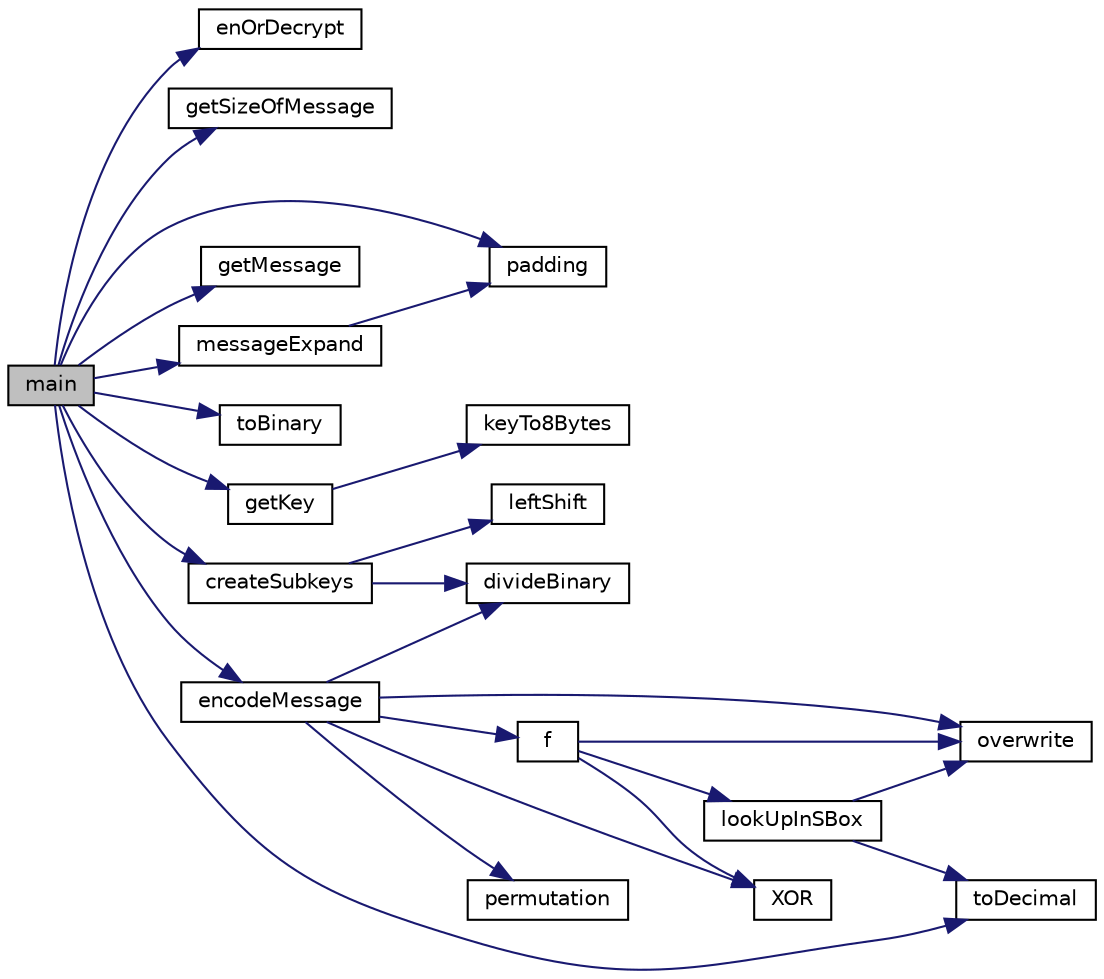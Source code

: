 digraph "main"
{
  edge [fontname="Helvetica",fontsize="10",labelfontname="Helvetica",labelfontsize="10"];
  node [fontname="Helvetica",fontsize="10",shape=record];
  rankdir="LR";
  Node1 [label="main",height=0.2,width=0.4,color="black", fillcolor="grey75", style="filled", fontcolor="black"];
  Node1 -> Node2 [color="midnightblue",fontsize="10",style="solid",fontname="Helvetica"];
  Node2 [label="enOrDecrypt",height=0.2,width=0.4,color="black", fillcolor="white", style="filled",URL="$en_or_decrypt_8cpp.html#ab815a8097823e8670072b7408ec18331",tooltip="functions used to decide whether encrypt or decrypt "];
  Node1 -> Node3 [color="midnightblue",fontsize="10",style="solid",fontname="Helvetica"];
  Node3 [label="getSizeOfMessage",height=0.2,width=0.4,color="black", fillcolor="white", style="filled",URL="$message_8cpp.html#a8fe80dace52ada712840d6d088593c4c",tooltip="functions used to get and prepare the message "];
  Node1 -> Node4 [color="midnightblue",fontsize="10",style="solid",fontname="Helvetica"];
  Node4 [label="padding",height=0.2,width=0.4,color="black", fillcolor="white", style="filled",URL="$message_8cpp.html#a241cc020182de2ae427350a2c6d27a68"];
  Node1 -> Node5 [color="midnightblue",fontsize="10",style="solid",fontname="Helvetica"];
  Node5 [label="getMessage",height=0.2,width=0.4,color="black", fillcolor="white", style="filled",URL="$message_8cpp.html#a009ebb23c3e0e0534e538db074960720"];
  Node1 -> Node6 [color="midnightblue",fontsize="10",style="solid",fontname="Helvetica"];
  Node6 [label="messageExpand",height=0.2,width=0.4,color="black", fillcolor="white", style="filled",URL="$message_8cpp.html#aa5d18397c7ae403a9182ddca9d40ebd9"];
  Node6 -> Node4 [color="midnightblue",fontsize="10",style="solid",fontname="Helvetica"];
  Node1 -> Node7 [color="midnightblue",fontsize="10",style="solid",fontname="Helvetica"];
  Node7 [label="toBinary",height=0.2,width=0.4,color="black", fillcolor="white", style="filled",URL="$type_converter_8cpp.html#a77473c4eb94c72c18778ffa616ddaa9f"];
  Node1 -> Node8 [color="midnightblue",fontsize="10",style="solid",fontname="Helvetica"];
  Node8 [label="getKey",height=0.2,width=0.4,color="black", fillcolor="white", style="filled",URL="$key_8cpp.html#ae4cfbf602f0d2d4240775984e288de6c"];
  Node8 -> Node9 [color="midnightblue",fontsize="10",style="solid",fontname="Helvetica"];
  Node9 [label="keyTo8Bytes",height=0.2,width=0.4,color="black", fillcolor="white", style="filled",URL="$key_8cpp.html#aca921bfc4705399a5e06d840c8dc6e7d"];
  Node1 -> Node10 [color="midnightblue",fontsize="10",style="solid",fontname="Helvetica"];
  Node10 [label="createSubkeys",height=0.2,width=0.4,color="black", fillcolor="white", style="filled",URL="$subkeys_8cpp.html#a7daaa4ebc82fb4c7f2b25d4a028ff117",tooltip="functions used to create subkeys from the key "];
  Node10 -> Node11 [color="midnightblue",fontsize="10",style="solid",fontname="Helvetica"];
  Node11 [label="divideBinary",height=0.2,width=0.4,color="black", fillcolor="white", style="filled",URL="$binary_8cpp.html#ade4649315ec7be013e85334ac9e6e647"];
  Node10 -> Node12 [color="midnightblue",fontsize="10",style="solid",fontname="Helvetica"];
  Node12 [label="leftShift",height=0.2,width=0.4,color="black", fillcolor="white", style="filled",URL="$subkeys_8cpp.html#ac5eadac375f883f006c9a857b77d385c"];
  Node1 -> Node13 [color="midnightblue",fontsize="10",style="solid",fontname="Helvetica"];
  Node13 [label="encodeMessage",height=0.2,width=0.4,color="black", fillcolor="white", style="filled",URL="$encode_message_8cpp.html#a6e4603239384aeb26f1362205fe5c402"];
  Node13 -> Node11 [color="midnightblue",fontsize="10",style="solid",fontname="Helvetica"];
  Node13 -> Node14 [color="midnightblue",fontsize="10",style="solid",fontname="Helvetica"];
  Node14 [label="overwrite",height=0.2,width=0.4,color="black", fillcolor="white", style="filled",URL="$binary_8cpp.html#a2cb13eb00da4fa2fa3a79dea68e60ebf"];
  Node13 -> Node15 [color="midnightblue",fontsize="10",style="solid",fontname="Helvetica"];
  Node15 [label="f",height=0.2,width=0.4,color="black", fillcolor="white", style="filled",URL="$encode_message_8cpp.html#af1988bf60f8afd3e94a38a3b02381ee9"];
  Node15 -> Node16 [color="midnightblue",fontsize="10",style="solid",fontname="Helvetica"];
  Node16 [label="XOR",height=0.2,width=0.4,color="black", fillcolor="white", style="filled",URL="$encode_message_8cpp.html#a9d7abf20cd0abeee5ec52d0f48c790ad"];
  Node15 -> Node17 [color="midnightblue",fontsize="10",style="solid",fontname="Helvetica"];
  Node17 [label="lookUpInSBox",height=0.2,width=0.4,color="black", fillcolor="white", style="filled",URL="$encode_message_8cpp.html#a26badb23c8b47bb1640e106d6988ab33"];
  Node17 -> Node14 [color="midnightblue",fontsize="10",style="solid",fontname="Helvetica"];
  Node17 -> Node18 [color="midnightblue",fontsize="10",style="solid",fontname="Helvetica"];
  Node18 [label="toDecimal",height=0.2,width=0.4,color="black", fillcolor="white", style="filled",URL="$type_converter_8cpp.html#a4a6fd919e01d9349b4ba8d18a599bd24"];
  Node15 -> Node14 [color="midnightblue",fontsize="10",style="solid",fontname="Helvetica"];
  Node13 -> Node16 [color="midnightblue",fontsize="10",style="solid",fontname="Helvetica"];
  Node13 -> Node19 [color="midnightblue",fontsize="10",style="solid",fontname="Helvetica"];
  Node19 [label="permutation",height=0.2,width=0.4,color="black", fillcolor="white", style="filled",URL="$encode_message_8cpp.html#a8a711bec5704efa0aa8ed0c62a727eea"];
  Node1 -> Node18 [color="midnightblue",fontsize="10",style="solid",fontname="Helvetica"];
}
